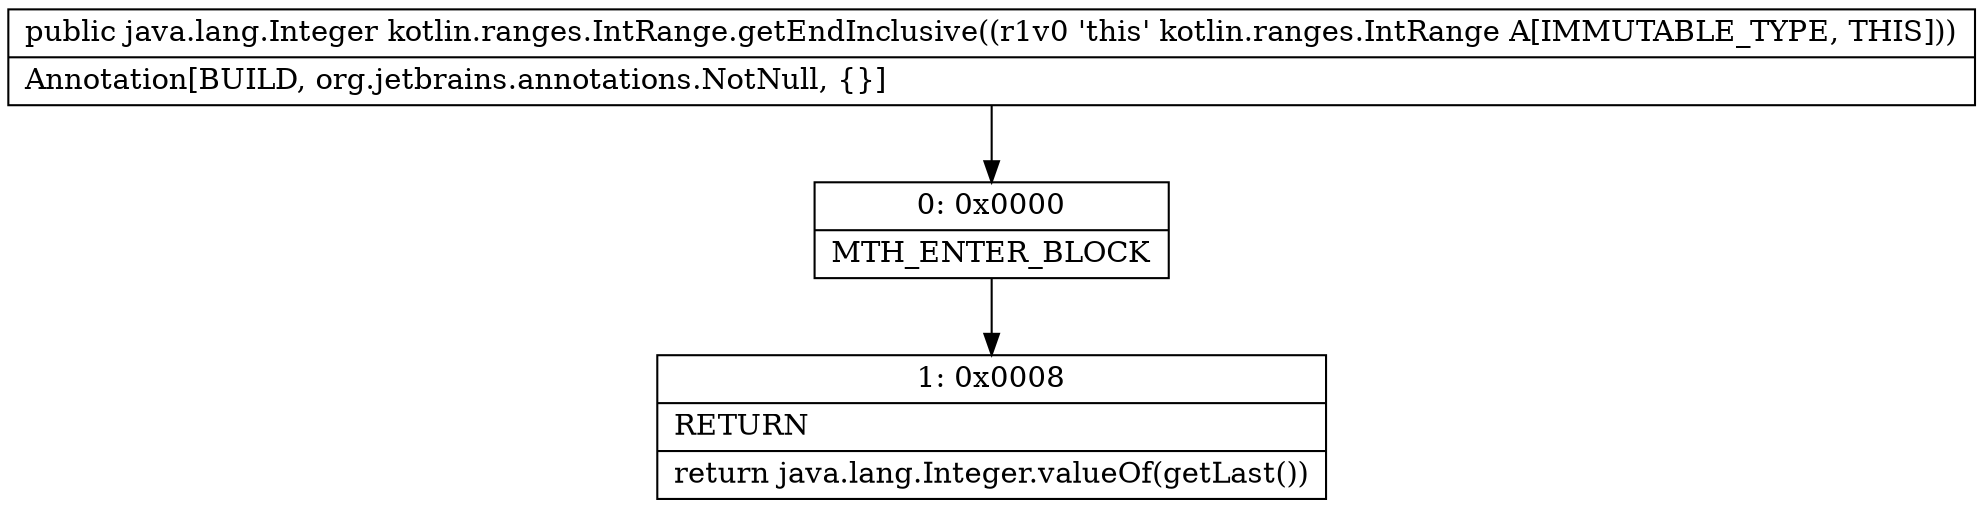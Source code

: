 digraph "CFG forkotlin.ranges.IntRange.getEndInclusive()Ljava\/lang\/Integer;" {
Node_0 [shape=record,label="{0\:\ 0x0000|MTH_ENTER_BLOCK\l}"];
Node_1 [shape=record,label="{1\:\ 0x0008|RETURN\l|return java.lang.Integer.valueOf(getLast())\l}"];
MethodNode[shape=record,label="{public java.lang.Integer kotlin.ranges.IntRange.getEndInclusive((r1v0 'this' kotlin.ranges.IntRange A[IMMUTABLE_TYPE, THIS]))  | Annotation[BUILD, org.jetbrains.annotations.NotNull, \{\}]\l}"];
MethodNode -> Node_0;
Node_0 -> Node_1;
}

